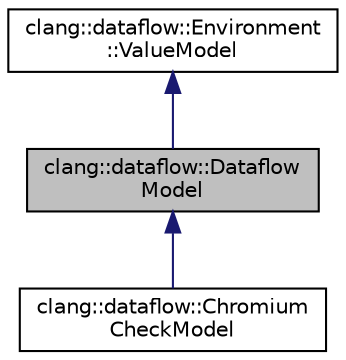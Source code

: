 digraph "clang::dataflow::DataflowModel"
{
 // LATEX_PDF_SIZE
  bgcolor="transparent";
  edge [fontname="Helvetica",fontsize="10",labelfontname="Helvetica",labelfontsize="10"];
  node [fontname="Helvetica",fontsize="10",shape=record];
  Node1 [label="clang::dataflow::Dataflow\lModel",height=0.2,width=0.4,color="black", fillcolor="grey75", style="filled", fontcolor="black",tooltip="Abstract base class for dataflow \"models\": reusable analysis components that model a particular aspec..."];
  Node2 -> Node1 [dir="back",color="midnightblue",fontsize="10",style="solid",fontname="Helvetica"];
  Node2 [label="clang::dataflow::Environment\l::ValueModel",height=0.2,width=0.4,color="black",URL="$classclang_1_1dataflow_1_1Environment_1_1ValueModel.html",tooltip="Supplements Environment with non-standard comparison and join operations."];
  Node1 -> Node3 [dir="back",color="midnightblue",fontsize="10",style="solid",fontname="Helvetica"];
  Node3 [label="clang::dataflow::Chromium\lCheckModel",height=0.2,width=0.4,color="black",URL="$classclang_1_1dataflow_1_1ChromiumCheckModel.html",tooltip="Models the behavior of Chromium's CHECK, DCHECK, etc."];
}
